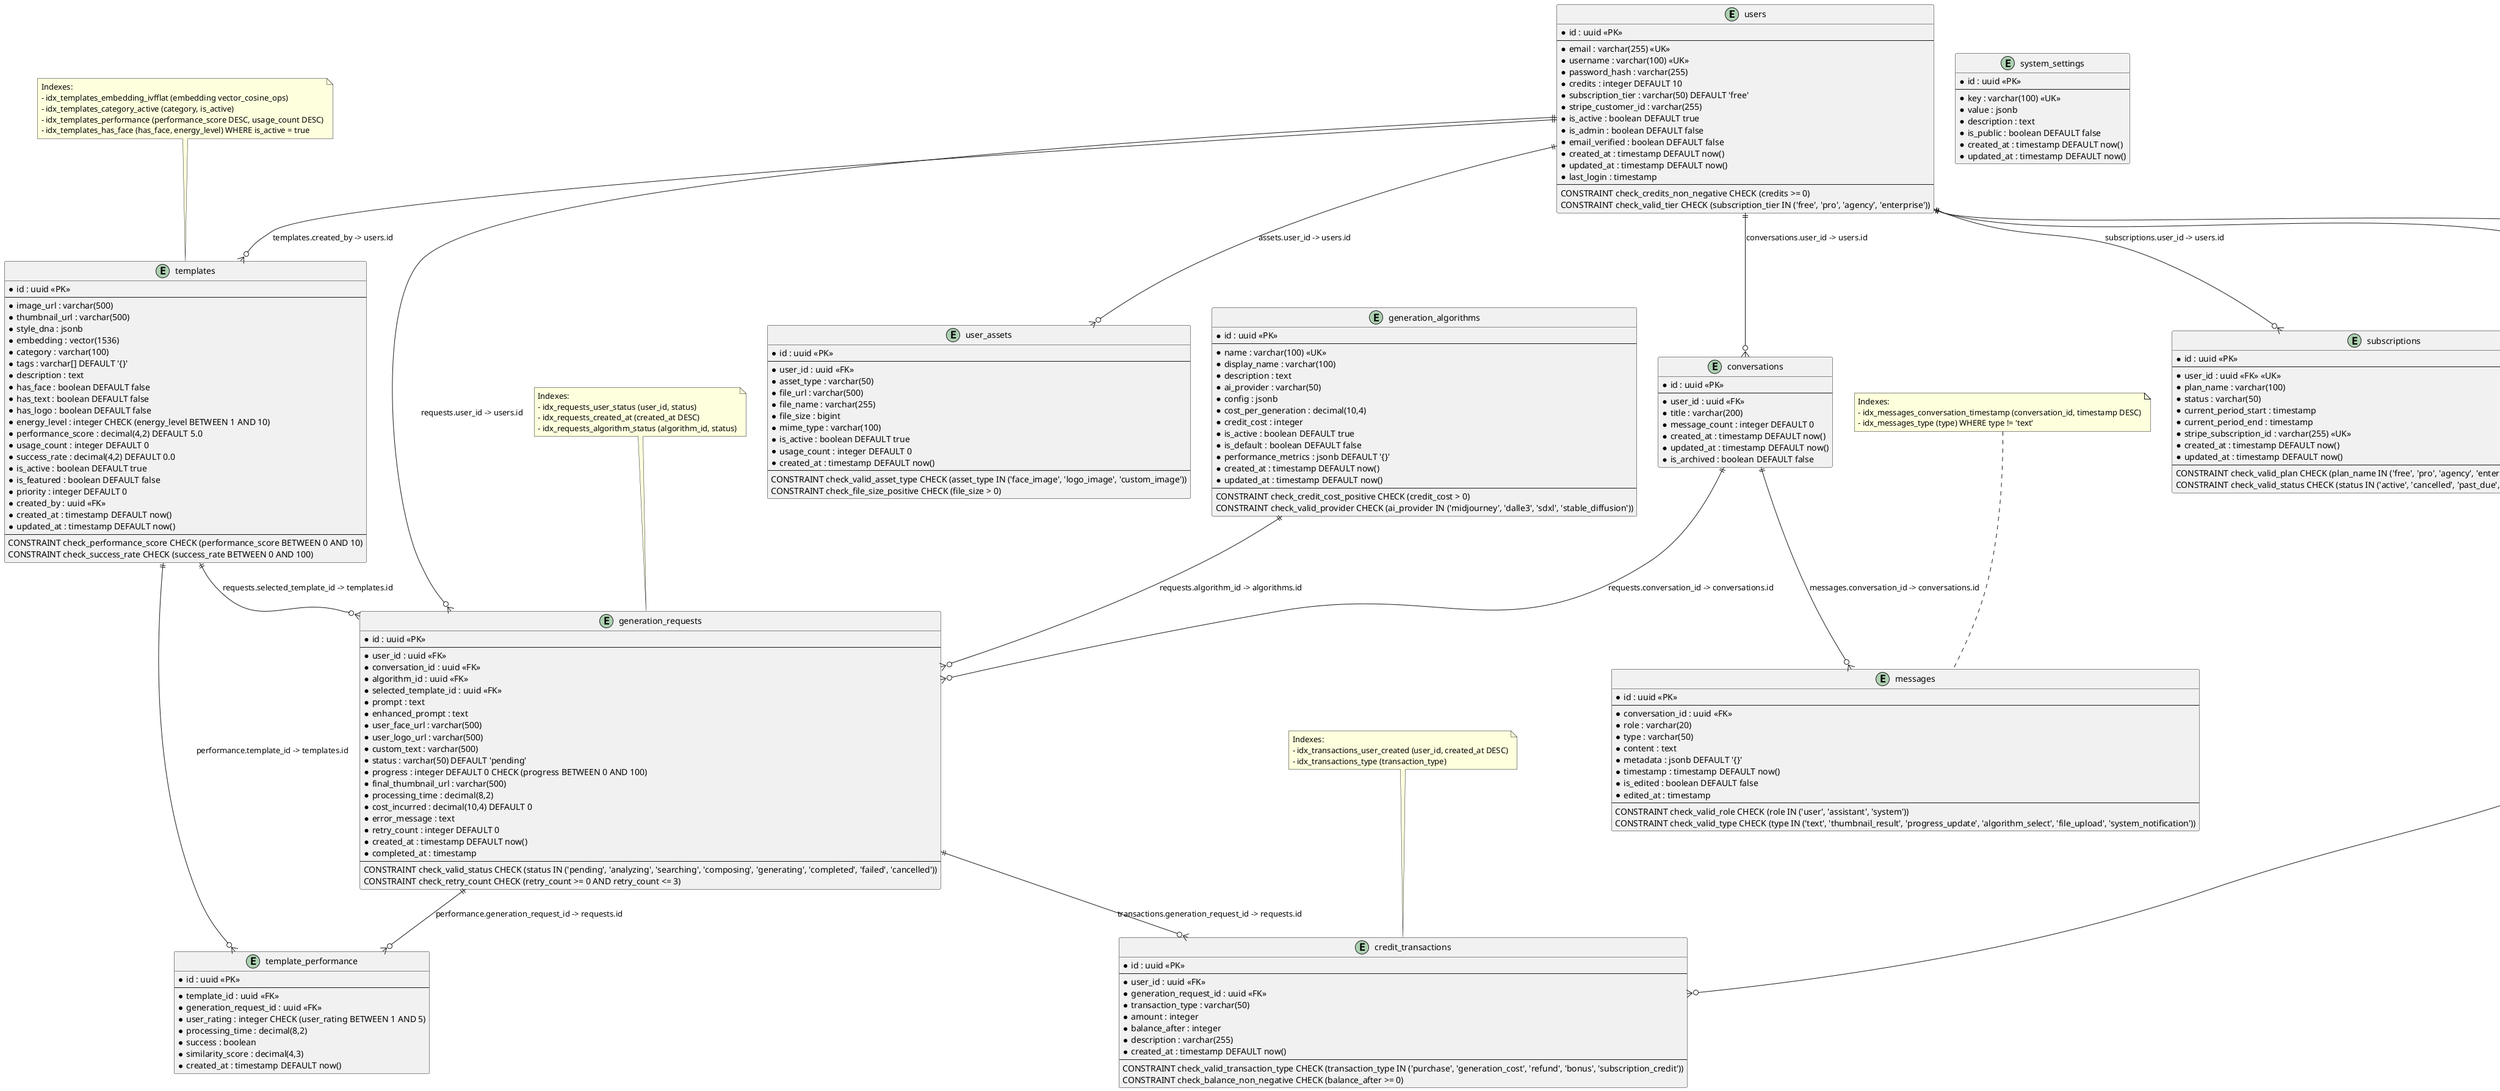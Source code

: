@startuml Routix Database ER Diagram
!define TABLE entity
!define PK <<PK>>
!define FK <<FK>>
!define UK <<UK>>

entity "users" as users {
    * id : uuid PK
    --
    * email : varchar(255) UK
    * username : varchar(100) UK
    * password_hash : varchar(255)
    * credits : integer DEFAULT 10
    * subscription_tier : varchar(50) DEFAULT 'free'
    * stripe_customer_id : varchar(255)
    * is_active : boolean DEFAULT true
    * is_admin : boolean DEFAULT false
    * email_verified : boolean DEFAULT false
    * created_at : timestamp DEFAULT now()
    * updated_at : timestamp DEFAULT now()
    * last_login : timestamp
    --
    CONSTRAINT check_credits_non_negative CHECK (credits >= 0)
    CONSTRAINT check_valid_tier CHECK (subscription_tier IN ('free', 'pro', 'agency', 'enterprise'))
}

entity "templates" as templates {
    * id : uuid PK
    --
    * image_url : varchar(500)
    * thumbnail_url : varchar(500)
    * style_dna : jsonb
    * embedding : vector(1536)
    * category : varchar(100)
    * tags : varchar[] DEFAULT '{}'
    * description : text
    * has_face : boolean DEFAULT false
    * has_text : boolean DEFAULT false
    * has_logo : boolean DEFAULT false
    * energy_level : integer CHECK (energy_level BETWEEN 1 AND 10)
    * performance_score : decimal(4,2) DEFAULT 5.0
    * usage_count : integer DEFAULT 0
    * success_rate : decimal(4,2) DEFAULT 0.0
    * is_active : boolean DEFAULT true
    * is_featured : boolean DEFAULT false
    * priority : integer DEFAULT 0
    * created_by : uuid FK
    * created_at : timestamp DEFAULT now()
    * updated_at : timestamp DEFAULT now()
    --
    CONSTRAINT check_performance_score CHECK (performance_score BETWEEN 0 AND 10)
    CONSTRAINT check_success_rate CHECK (success_rate BETWEEN 0 AND 100)
}

entity "generation_algorithms" as algorithms {
    * id : uuid PK
    --
    * name : varchar(100) UK
    * display_name : varchar(100)
    * description : text
    * ai_provider : varchar(50)
    * config : jsonb
    * cost_per_generation : decimal(10,4)
    * credit_cost : integer
    * is_active : boolean DEFAULT true
    * is_default : boolean DEFAULT false
    * performance_metrics : jsonb DEFAULT '{}'
    * created_at : timestamp DEFAULT now()
    * updated_at : timestamp DEFAULT now()
    --
    CONSTRAINT check_credit_cost_positive CHECK (credit_cost > 0)
    CONSTRAINT check_valid_provider CHECK (ai_provider IN ('midjourney', 'dalle3', 'sdxl', 'stable_diffusion'))
}

entity "generation_requests" as requests {
    * id : uuid PK
    --
    * user_id : uuid FK
    * conversation_id : uuid FK
    * algorithm_id : uuid FK
    * selected_template_id : uuid FK
    * prompt : text
    * enhanced_prompt : text
    * user_face_url : varchar(500)
    * user_logo_url : varchar(500)
    * custom_text : varchar(500)
    * status : varchar(50) DEFAULT 'pending'
    * progress : integer DEFAULT 0 CHECK (progress BETWEEN 0 AND 100)
    * final_thumbnail_url : varchar(500)
    * processing_time : decimal(8,2)
    * cost_incurred : decimal(10,4) DEFAULT 0
    * error_message : text
    * retry_count : integer DEFAULT 0
    * created_at : timestamp DEFAULT now()
    * completed_at : timestamp
    --
    CONSTRAINT check_valid_status CHECK (status IN ('pending', 'analyzing', 'searching', 'composing', 'generating', 'completed', 'failed', 'cancelled'))
    CONSTRAINT check_retry_count CHECK (retry_count >= 0 AND retry_count <= 3)
}

entity "conversations" as conversations {
    * id : uuid PK
    --
    * user_id : uuid FK
    * title : varchar(200)
    * message_count : integer DEFAULT 0
    * created_at : timestamp DEFAULT now()
    * updated_at : timestamp DEFAULT now()
    * is_archived : boolean DEFAULT false
}

entity "messages" as messages {
    * id : uuid PK
    --
    * conversation_id : uuid FK
    * role : varchar(20)
    * type : varchar(50)
    * content : text
    * metadata : jsonb DEFAULT '{}'
    * timestamp : timestamp DEFAULT now()
    * is_edited : boolean DEFAULT false
    * edited_at : timestamp
    --
    CONSTRAINT check_valid_role CHECK (role IN ('user', 'assistant', 'system'))
    CONSTRAINT check_valid_type CHECK (type IN ('text', 'thumbnail_result', 'progress_update', 'algorithm_select', 'file_upload', 'system_notification'))
}

entity "user_assets" as assets {
    * id : uuid PK
    --
    * user_id : uuid FK
    * asset_type : varchar(50)
    * file_url : varchar(500)
    * file_name : varchar(255)
    * file_size : bigint
    * mime_type : varchar(100)
    * is_active : boolean DEFAULT true
    * usage_count : integer DEFAULT 0
    * created_at : timestamp DEFAULT now()
    --
    CONSTRAINT check_valid_asset_type CHECK (asset_type IN ('face_image', 'logo_image', 'custom_image'))
    CONSTRAINT check_file_size_positive CHECK (file_size > 0)
}

entity "subscriptions" as subscriptions {
    * id : uuid PK
    --
    * user_id : uuid FK UK
    * plan_name : varchar(100)
    * status : varchar(50)
    * current_period_start : timestamp
    * current_period_end : timestamp
    * stripe_subscription_id : varchar(255) UK
    * created_at : timestamp DEFAULT now()
    * updated_at : timestamp DEFAULT now()
    --
    CONSTRAINT check_valid_plan CHECK (plan_name IN ('free', 'pro', 'agency', 'enterprise'))
    CONSTRAINT check_valid_status CHECK (status IN ('active', 'cancelled', 'past_due', 'unpaid', 'incomplete'))
}

entity "credit_transactions" as transactions {
    * id : uuid PK
    --
    * user_id : uuid FK
    * generation_request_id : uuid FK
    * transaction_type : varchar(50)
    * amount : integer
    * balance_after : integer
    * description : varchar(255)
    * created_at : timestamp DEFAULT now()
    --
    CONSTRAINT check_valid_transaction_type CHECK (transaction_type IN ('purchase', 'generation_cost', 'refund', 'bonus', 'subscription_credit'))
    CONSTRAINT check_balance_non_negative CHECK (balance_after >= 0)
}

entity "admin_audit_log" as audit {
    * id : uuid PK
    --
    * admin_user_id : uuid FK
    * action : varchar(100)
    * resource_type : varchar(100)
    * resource_id : uuid
    * changes : jsonb
    * ip_address : inet
    * user_agent : varchar(500)
    * created_at : timestamp DEFAULT now()
}

entity "template_performance" as performance {
    * id : uuid PK
    --
    * template_id : uuid FK
    * generation_request_id : uuid FK
    * user_rating : integer CHECK (user_rating BETWEEN 1 AND 5)
    * processing_time : decimal(8,2)
    * success : boolean
    * similarity_score : decimal(4,3)
    * created_at : timestamp DEFAULT now()
}

entity "system_settings" as settings {
    * id : uuid PK
    --
    * key : varchar(100) UK
    * value : jsonb
    * description : text
    * is_public : boolean DEFAULT false
    * created_at : timestamp DEFAULT now()
    * updated_at : timestamp DEFAULT now()
}

' Primary relationships
users ||--o{ conversations : "conversations.user_id -> users.id"
users ||--o{ requests : "requests.user_id -> users.id"
users ||--o{ assets : "assets.user_id -> users.id"
users ||--o{ subscriptions : "subscriptions.user_id -> users.id"
users ||--o{ transactions : "transactions.user_id -> users.id"
users ||--o{ audit : "audit.admin_user_id -> users.id"
users ||--o{ templates : "templates.created_by -> users.id"

conversations ||--o{ messages : "messages.conversation_id -> conversations.id"
conversations ||--o{ requests : "requests.conversation_id -> conversations.id"

algorithms ||--o{ requests : "requests.algorithm_id -> algorithms.id"
templates ||--o{ requests : "requests.selected_template_id -> templates.id"
templates ||--o{ performance : "performance.template_id -> templates.id"

requests ||--o{ transactions : "transactions.generation_request_id -> requests.id"
requests ||--o{ performance : "performance.generation_request_id -> requests.id"

' Indexes for performance
note top of templates
    Indexes:
    - idx_templates_embedding_ivfflat (embedding vector_cosine_ops)
    - idx_templates_category_active (category, is_active)
    - idx_templates_performance (performance_score DESC, usage_count DESC)
    - idx_templates_has_face (has_face, energy_level) WHERE is_active = true
end note

note top of requests
    Indexes:
    - idx_requests_user_status (user_id, status)
    - idx_requests_created_at (created_at DESC)
    - idx_requests_algorithm_status (algorithm_id, status)
end note

note top of messages
    Indexes:
    - idx_messages_conversation_timestamp (conversation_id, timestamp DESC)
    - idx_messages_type (type) WHERE type != 'text'
end note

note top of transactions
    Indexes:
    - idx_transactions_user_created (user_id, created_at DESC)
    - idx_transactions_type (transaction_type)
end note

@enduml